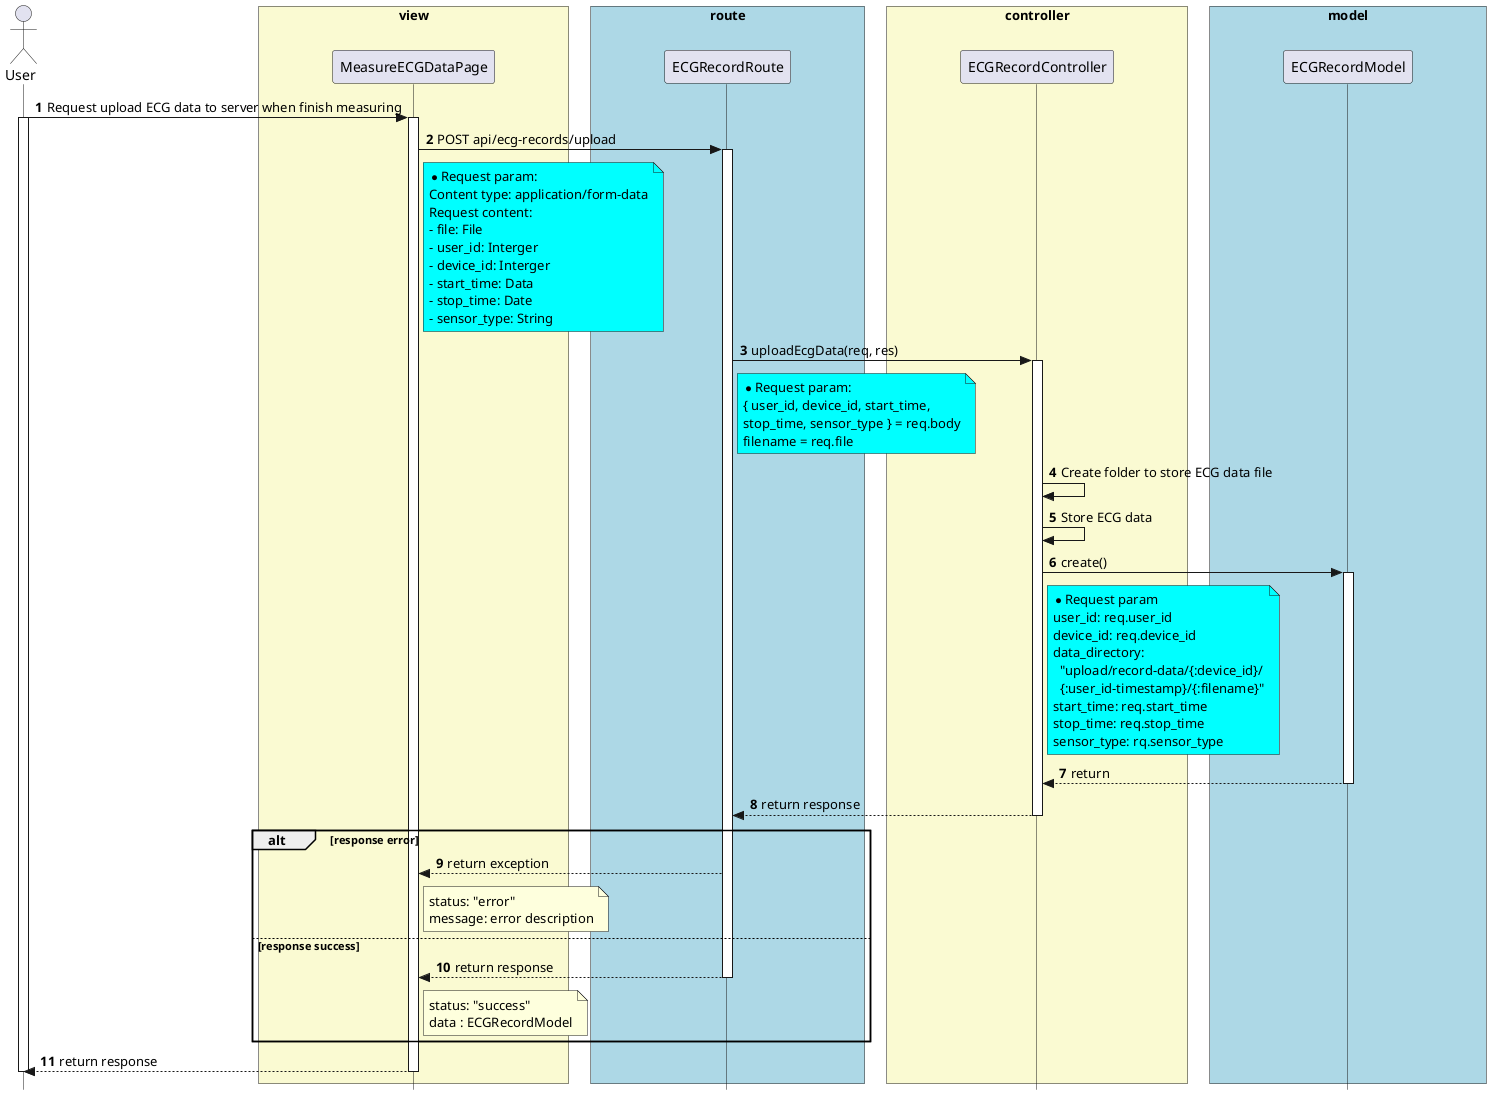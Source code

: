 '

@startuml


skinparam style strictuml

skinparam lifelineStrategy solid

skinparam ParticipantPadding 70

skinparam BoxPadding 10

autonumber

actor User as User

box "view" #LightGoldenRodYellow

participant MeasureECGDataPage as MeasureECGDataPage

end box

box "route" #lightBlue

participant ECGRecordRoute as ECGRecordRoute

end box


box "controller" #LightGoldenRodYellow
participant ECGRecordController as ECGRecordController

end box


box "model" #lightBlue
participant ECGRecordModel as ECGRecordModel

end box


User -> MeasureECGDataPage: Request upload ECG data to server when finish measuring
activate User
activate MeasureECGDataPage

MeasureECGDataPage -> ECGRecordRoute: POST api/ecg-records/upload
activate ECGRecordRoute
note right of MeasureECGDataPage #Aqua
  * Request param:
  Content type: application/form-data
  Request content:
  - file: File
  - user_id: Interger
  - device_id: Interger
  - start_time: Data
  - stop_time: Date
  - sensor_type: String
end note


ECGRecordRoute -> ECGRecordController: uploadEcgData(req, res)
activate ECGRecordController

note right of ECGRecordRoute #Aqua
  * Request param:
  { user_id, device_id, start_time,
  stop_time, sensor_type } = req.body
  filename = req.file
end note

ECGRecordController -> ECGRecordController: Create folder to store ECG data file
ECGRecordController -> ECGRecordController: Store ECG data

ECGRecordController -> ECGRecordModel: create()
note right of ECGRecordController #Aqua
  * Request param
  user_id: req.user_id
  device_id: req.device_id
  data_directory: 
    "upload/record-data/{:device_id}/
    {:user_id-timestamp}/{:filename}"
  start_time: req.start_time
  stop_time: req.stop_time
  sensor_type: rq.sensor_type
end note

activate ECGRecordModel

ECGRecordModel --> ECGRecordController: return 

deactivate ECGRecordModel

ECGRecordController --> ECGRecordRoute: return response

deactivate ECGRecordController

alt response error
  ECGRecordRoute --> MeasureECGDataPage: return exception
  note right of MeasureECGDataPage
    status: "error"
    message: error description
  end note
else response success
  ECGRecordRoute --> MeasureECGDataPage: return response
  deactivate ECGRecordRoute

  note right of MeasureECGDataPage
    status: "success"
    data : ECGRecordModel
  end note
end
MeasureECGDataPage --> User: return response
deactivate MeasureECGDataPage
deactivate User

@enduml

